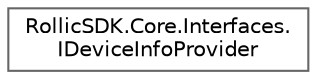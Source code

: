 digraph "Graphical Class Hierarchy"
{
 // LATEX_PDF_SIZE
  bgcolor="transparent";
  edge [fontname=Helvetica,fontsize=10,labelfontname=Helvetica,labelfontsize=10];
  node [fontname=Helvetica,fontsize=10,shape=box,height=0.2,width=0.4];
  rankdir="LR";
  Node0 [id="Node000000",label="RollicSDK.Core.Interfaces.\lIDeviceInfoProvider",height=0.2,width=0.4,color="grey40", fillcolor="white", style="filled",URL="$interfaceRollicSDK_1_1Core_1_1Interfaces_1_1IDeviceInfoProvider.html",tooltip="Interface for an adapter that provides platform-specific device information. This allows the core SDK..."];
}

